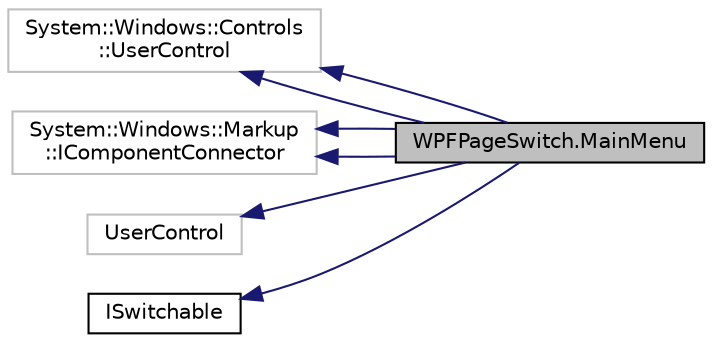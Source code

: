 digraph "WPFPageSwitch.MainMenu"
{
  edge [fontname="Helvetica",fontsize="10",labelfontname="Helvetica",labelfontsize="10"];
  node [fontname="Helvetica",fontsize="10",shape=record];
  rankdir="LR";
  Node1 [label="WPFPageSwitch.MainMenu",height=0.2,width=0.4,color="black", fillcolor="grey75", style="filled" fontcolor="black"];
  Node2 -> Node1 [dir="back",color="midnightblue",fontsize="10",style="solid",fontname="Helvetica"];
  Node2 [label="System::Windows::Controls\l::UserControl",height=0.2,width=0.4,color="grey75", fillcolor="white", style="filled"];
  Node3 -> Node1 [dir="back",color="midnightblue",fontsize="10",style="solid",fontname="Helvetica"];
  Node3 [label="System::Windows::Markup\l::IComponentConnector",height=0.2,width=0.4,color="grey75", fillcolor="white", style="filled"];
  Node2 -> Node1 [dir="back",color="midnightblue",fontsize="10",style="solid",fontname="Helvetica"];
  Node3 -> Node1 [dir="back",color="midnightblue",fontsize="10",style="solid",fontname="Helvetica"];
  Node4 -> Node1 [dir="back",color="midnightblue",fontsize="10",style="solid",fontname="Helvetica"];
  Node4 [label="UserControl",height=0.2,width=0.4,color="grey75", fillcolor="white", style="filled"];
  Node5 -> Node1 [dir="back",color="midnightblue",fontsize="10",style="solid",fontname="Helvetica"];
  Node5 [label="ISwitchable",height=0.2,width=0.4,color="black", fillcolor="white", style="filled",URL="$de/dc4/interface_w_p_f_page_switch_1_1_i_switchable.html"];
}
